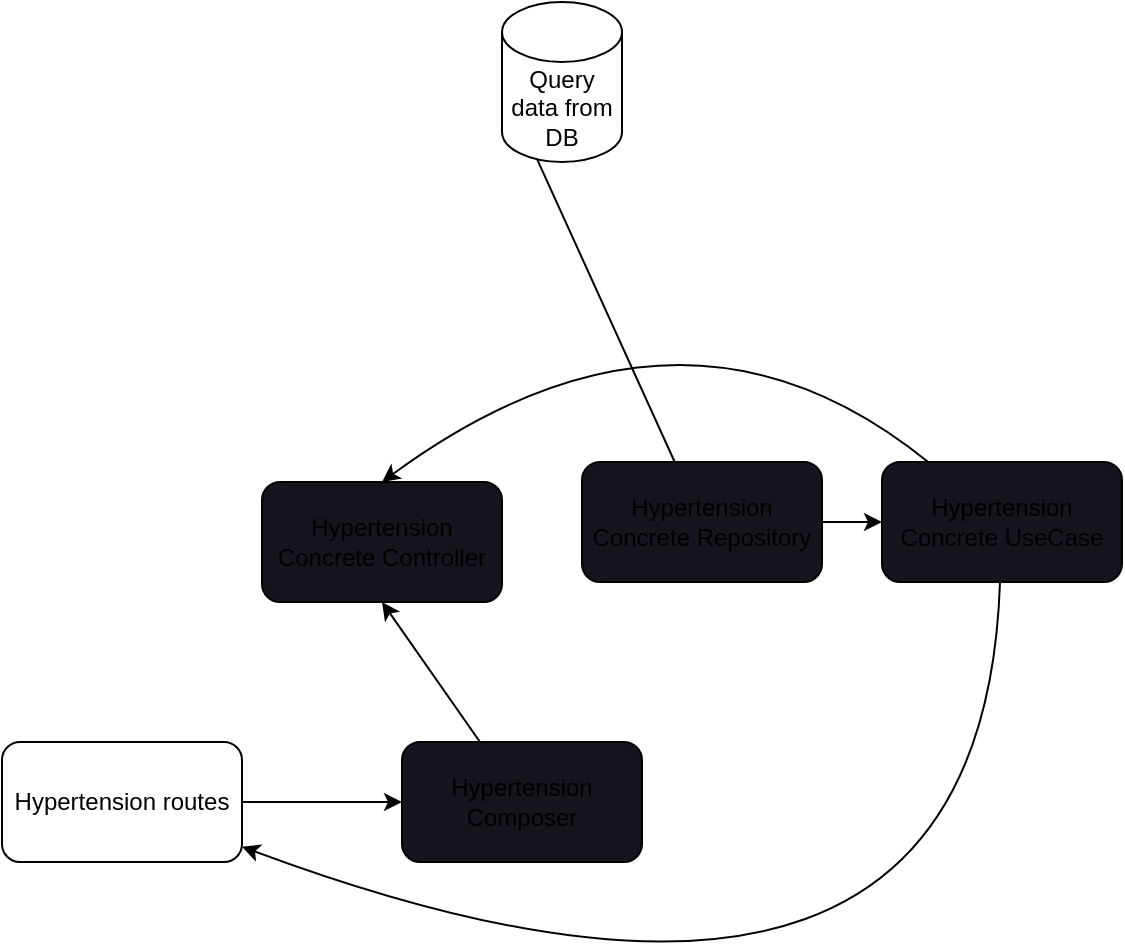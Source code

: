 <mxfile>
    <diagram id="5jzS-l7_XITbSMrRvt60" name="Page-1">
        <mxGraphModel dx="959" dy="1651" grid="1" gridSize="10" guides="1" tooltips="1" connect="1" arrows="1" fold="1" page="1" pageScale="1" pageWidth="850" pageHeight="1100" math="0" shadow="0">
            <root>
                <mxCell id="0"/>
                <mxCell id="1" parent="0"/>
                <mxCell id="24" value="" style="edgeStyle=none;html=1;" edge="1" parent="1" source="22" target="23">
                    <mxGeometry relative="1" as="geometry"/>
                </mxCell>
                <mxCell id="22" value="Hypertension routes&lt;br&gt;" style="rounded=1;whiteSpace=wrap;html=1;" vertex="1" parent="1">
                    <mxGeometry x="60" y="150" width="120" height="60" as="geometry"/>
                </mxCell>
                <mxCell id="35" style="edgeStyle=none;html=1;entryX=0.5;entryY=1;entryDx=0;entryDy=0;" edge="1" parent="1" source="23" target="34">
                    <mxGeometry relative="1" as="geometry"/>
                </mxCell>
                <mxCell id="23" value="Hypertension Composer" style="whiteSpace=wrap;html=1;fillColor=rgb(24, 20, 29);rounded=1;" vertex="1" parent="1">
                    <mxGeometry x="260" y="150" width="120" height="60" as="geometry"/>
                </mxCell>
                <mxCell id="38" style="edgeStyle=none;curved=1;html=1;entryX=0;entryY=0.5;entryDx=0;entryDy=0;entryPerimeter=0;" edge="1" parent="1" source="25" target="39">
                    <mxGeometry relative="1" as="geometry">
                        <mxPoint x="550" y="-120" as="targetPoint"/>
                    </mxGeometry>
                </mxCell>
                <mxCell id="40" style="edgeStyle=none;curved=1;html=1;entryX=0;entryY=0.5;entryDx=0;entryDy=0;" edge="1" parent="1" source="25" target="32">
                    <mxGeometry relative="1" as="geometry"/>
                </mxCell>
                <mxCell id="25" value="Hypertension Concrete Repository" style="whiteSpace=wrap;html=1;fillColor=rgb(24, 20, 29);rounded=1;" vertex="1" parent="1">
                    <mxGeometry x="350" y="10" width="120" height="60" as="geometry"/>
                </mxCell>
                <mxCell id="36" style="edgeStyle=none;html=1;entryX=0.5;entryY=0;entryDx=0;entryDy=0;curved=1;" edge="1" parent="1" source="32" target="34">
                    <mxGeometry relative="1" as="geometry">
                        <Array as="points">
                            <mxPoint x="400" y="-90"/>
                        </Array>
                    </mxGeometry>
                </mxCell>
                <mxCell id="41" style="edgeStyle=none;curved=1;html=1;" edge="1" parent="1" source="32" target="22">
                    <mxGeometry relative="1" as="geometry">
                        <Array as="points">
                            <mxPoint x="550" y="340"/>
                        </Array>
                    </mxGeometry>
                </mxCell>
                <mxCell id="32" value="Hypertension Concrete UseCase" style="whiteSpace=wrap;html=1;fillColor=rgb(24, 20, 29);rounded=1;" vertex="1" parent="1">
                    <mxGeometry x="500" y="10" width="120" height="60" as="geometry"/>
                </mxCell>
                <mxCell id="34" value="Hypertension Concrete Controller" style="whiteSpace=wrap;html=1;fillColor=rgb(24, 20, 29);rounded=1;" vertex="1" parent="1">
                    <mxGeometry x="190" y="20" width="120" height="60" as="geometry"/>
                </mxCell>
                <mxCell id="39" value="Query data from DB" style="shape=cylinder3;whiteSpace=wrap;html=1;boundedLbl=1;backgroundOutline=1;size=15;" vertex="1" parent="1">
                    <mxGeometry x="310" y="-220" width="60" height="80" as="geometry"/>
                </mxCell>
            </root>
        </mxGraphModel>
    </diagram>
</mxfile>